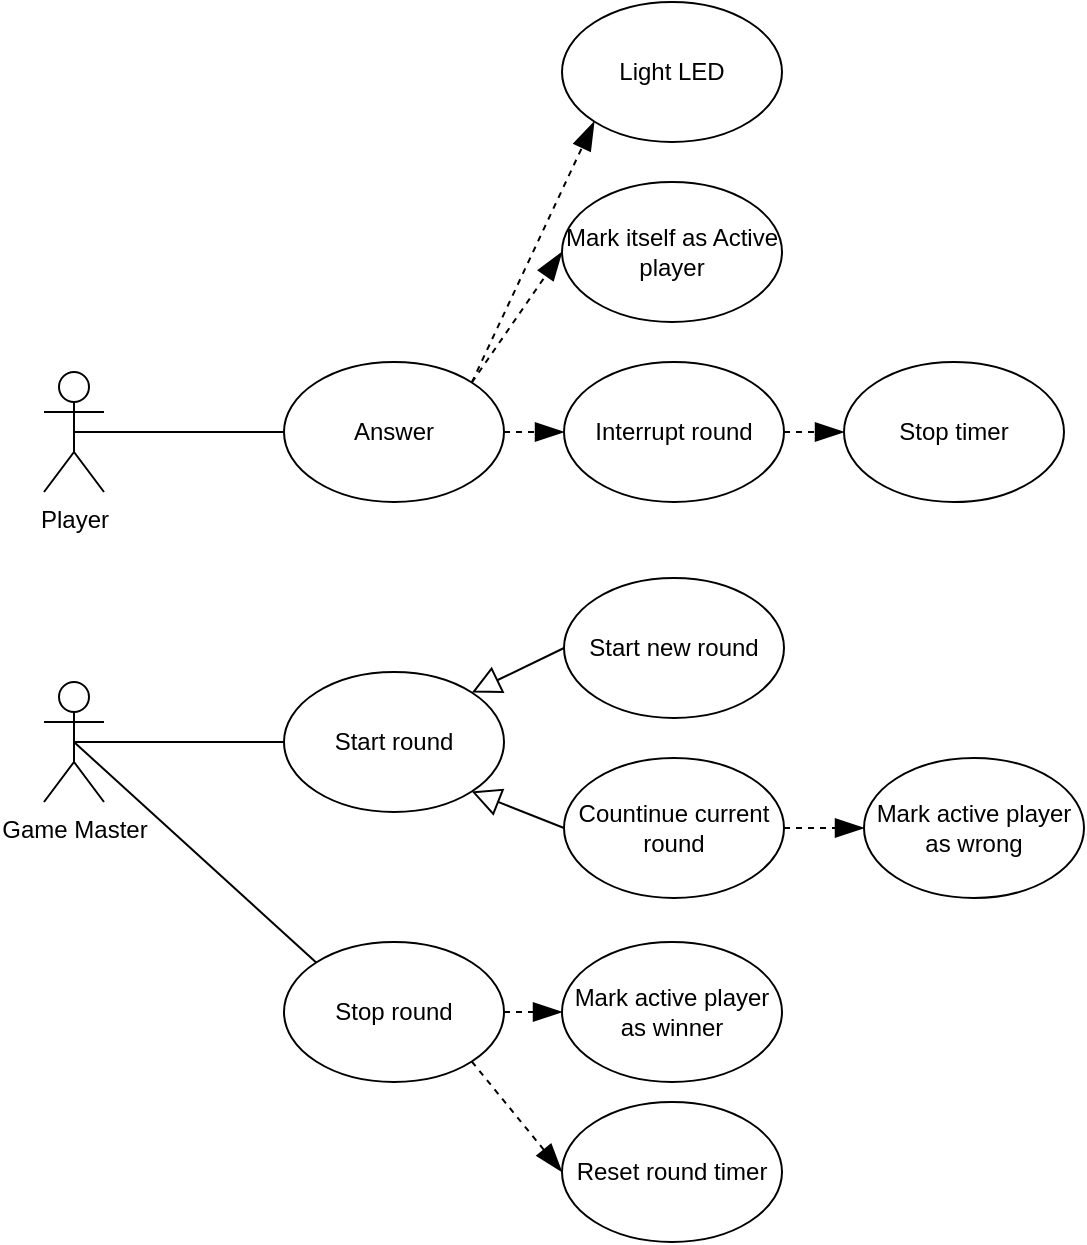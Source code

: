 <mxfile version="20.3.0" type="github">
  <diagram id="WVuRQNr7qE9jF-bXGkVP" name="Страница 1">
    <mxGraphModel dx="565" dy="1596" grid="1" gridSize="10" guides="1" tooltips="1" connect="1" arrows="1" fold="1" page="1" pageScale="1" pageWidth="827" pageHeight="1169" math="0" shadow="0">
      <root>
        <mxCell id="0" />
        <mxCell id="1" parent="0" />
        <mxCell id="Flpj3XYx_8FONYMf4IsH-1" value="Game Master" style="shape=umlActor;verticalLabelPosition=bottom;verticalAlign=top;html=1;outlineConnect=0;" vertex="1" parent="1">
          <mxGeometry x="120" y="270" width="30" height="60" as="geometry" />
        </mxCell>
        <mxCell id="Flpj3XYx_8FONYMf4IsH-2" value="Player" style="shape=umlActor;verticalLabelPosition=bottom;verticalAlign=top;html=1;outlineConnect=0;" vertex="1" parent="1">
          <mxGeometry x="120" y="115" width="30" height="60" as="geometry" />
        </mxCell>
        <mxCell id="Flpj3XYx_8FONYMf4IsH-3" value="Start round" style="ellipse;whiteSpace=wrap;html=1;" vertex="1" parent="1">
          <mxGeometry x="240" y="265" width="110" height="70" as="geometry" />
        </mxCell>
        <mxCell id="Flpj3XYx_8FONYMf4IsH-4" value="Start new round" style="ellipse;whiteSpace=wrap;html=1;" vertex="1" parent="1">
          <mxGeometry x="380" y="218" width="110" height="70" as="geometry" />
        </mxCell>
        <mxCell id="Flpj3XYx_8FONYMf4IsH-5" value="Countinue current round" style="ellipse;whiteSpace=wrap;html=1;" vertex="1" parent="1">
          <mxGeometry x="380" y="308" width="110" height="70" as="geometry" />
        </mxCell>
        <mxCell id="Flpj3XYx_8FONYMf4IsH-6" value="Stop round" style="ellipse;whiteSpace=wrap;html=1;" vertex="1" parent="1">
          <mxGeometry x="240" y="400" width="110" height="70" as="geometry" />
        </mxCell>
        <mxCell id="Flpj3XYx_8FONYMf4IsH-7" value="Mark active player as wrong" style="ellipse;whiteSpace=wrap;html=1;" vertex="1" parent="1">
          <mxGeometry x="530" y="308" width="110" height="70" as="geometry" />
        </mxCell>
        <mxCell id="Flpj3XYx_8FONYMf4IsH-8" value="Mark active player as winner" style="ellipse;whiteSpace=wrap;html=1;" vertex="1" parent="1">
          <mxGeometry x="379" y="400" width="110" height="70" as="geometry" />
        </mxCell>
        <mxCell id="Flpj3XYx_8FONYMf4IsH-9" value="Interrupt round" style="ellipse;whiteSpace=wrap;html=1;" vertex="1" parent="1">
          <mxGeometry x="380" y="110" width="110" height="70" as="geometry" />
        </mxCell>
        <mxCell id="Flpj3XYx_8FONYMf4IsH-10" value="Mark itself as Active player" style="ellipse;whiteSpace=wrap;html=1;" vertex="1" parent="1">
          <mxGeometry x="379" y="20" width="110" height="70" as="geometry" />
        </mxCell>
        <mxCell id="Flpj3XYx_8FONYMf4IsH-12" value="" style="endArrow=block;endFill=0;endSize=12;html=1;rounded=0;startArrow=none;startFill=0;exitX=0;exitY=0.5;exitDx=0;exitDy=0;entryX=1;entryY=0;entryDx=0;entryDy=0;" edge="1" parent="1" source="Flpj3XYx_8FONYMf4IsH-4" target="Flpj3XYx_8FONYMf4IsH-3">
          <mxGeometry width="160" relative="1" as="geometry">
            <mxPoint x="250" y="330" as="sourcePoint" />
            <mxPoint x="410" y="330" as="targetPoint" />
          </mxGeometry>
        </mxCell>
        <mxCell id="Flpj3XYx_8FONYMf4IsH-13" value="" style="endArrow=block;endFill=0;endSize=12;html=1;rounded=0;startArrow=none;startFill=0;exitX=0;exitY=0.5;exitDx=0;exitDy=0;entryX=1;entryY=1;entryDx=0;entryDy=0;" edge="1" parent="1" source="Flpj3XYx_8FONYMf4IsH-5" target="Flpj3XYx_8FONYMf4IsH-3">
          <mxGeometry width="160" relative="1" as="geometry">
            <mxPoint x="390.0" y="263" as="sourcePoint" />
            <mxPoint x="343.984" y="285.31" as="targetPoint" />
          </mxGeometry>
        </mxCell>
        <mxCell id="Flpj3XYx_8FONYMf4IsH-15" value="" style="endArrow=blockThin;endFill=1;endSize=12;html=1;rounded=0;dashed=1;exitX=1;exitY=0.5;exitDx=0;exitDy=0;entryX=0;entryY=0.5;entryDx=0;entryDy=0;" edge="1" parent="1" source="Flpj3XYx_8FONYMf4IsH-5" target="Flpj3XYx_8FONYMf4IsH-7">
          <mxGeometry width="160" relative="1" as="geometry">
            <mxPoint x="330" y="390" as="sourcePoint" />
            <mxPoint x="490" y="390" as="targetPoint" />
          </mxGeometry>
        </mxCell>
        <mxCell id="Flpj3XYx_8FONYMf4IsH-16" value="" style="endArrow=blockThin;endFill=1;endSize=12;html=1;rounded=0;dashed=1;exitX=1;exitY=0.5;exitDx=0;exitDy=0;entryX=0;entryY=0.5;entryDx=0;entryDy=0;" edge="1" parent="1" source="Flpj3XYx_8FONYMf4IsH-6" target="Flpj3XYx_8FONYMf4IsH-8">
          <mxGeometry width="160" relative="1" as="geometry">
            <mxPoint x="370" y="343" as="sourcePoint" />
            <mxPoint x="410" y="343" as="targetPoint" />
          </mxGeometry>
        </mxCell>
        <mxCell id="Flpj3XYx_8FONYMf4IsH-17" value="Reset round timer" style="ellipse;whiteSpace=wrap;html=1;" vertex="1" parent="1">
          <mxGeometry x="379" y="480" width="110" height="70" as="geometry" />
        </mxCell>
        <mxCell id="Flpj3XYx_8FONYMf4IsH-18" value="" style="endArrow=blockThin;endFill=1;endSize=12;html=1;rounded=0;dashed=1;exitX=1;exitY=1;exitDx=0;exitDy=0;entryX=0;entryY=0.5;entryDx=0;entryDy=0;" edge="1" parent="1" source="Flpj3XYx_8FONYMf4IsH-6" target="Flpj3XYx_8FONYMf4IsH-17">
          <mxGeometry width="160" relative="1" as="geometry">
            <mxPoint x="360" y="445" as="sourcePoint" />
            <mxPoint x="400.0" y="445" as="targetPoint" />
          </mxGeometry>
        </mxCell>
        <mxCell id="Flpj3XYx_8FONYMf4IsH-21" value="" style="endArrow=none;startArrow=none;endFill=0;startFill=0;endSize=8;startSize=10;html=1;rounded=0;entryX=0;entryY=0.5;entryDx=0;entryDy=0;exitX=0.5;exitY=0.5;exitDx=0;exitDy=0;exitPerimeter=0;" edge="1" parent="1" source="Flpj3XYx_8FONYMf4IsH-1" target="Flpj3XYx_8FONYMf4IsH-3">
          <mxGeometry width="160" relative="1" as="geometry">
            <mxPoint x="130" y="350" as="sourcePoint" />
            <mxPoint x="290" y="350" as="targetPoint" />
          </mxGeometry>
        </mxCell>
        <mxCell id="Flpj3XYx_8FONYMf4IsH-22" value="" style="endArrow=none;startArrow=none;endFill=0;startFill=0;endSize=8;startSize=10;html=1;rounded=0;entryX=0;entryY=0;entryDx=0;entryDy=0;exitX=0.5;exitY=0.5;exitDx=0;exitDy=0;exitPerimeter=0;" edge="1" parent="1" source="Flpj3XYx_8FONYMf4IsH-1" target="Flpj3XYx_8FONYMf4IsH-6">
          <mxGeometry width="160" relative="1" as="geometry">
            <mxPoint x="145" y="310" as="sourcePoint" />
            <mxPoint x="250" y="310" as="targetPoint" />
          </mxGeometry>
        </mxCell>
        <mxCell id="Flpj3XYx_8FONYMf4IsH-23" value="Answer" style="ellipse;whiteSpace=wrap;html=1;" vertex="1" parent="1">
          <mxGeometry x="240" y="110" width="110" height="70" as="geometry" />
        </mxCell>
        <mxCell id="Flpj3XYx_8FONYMf4IsH-24" value="" style="endArrow=blockThin;endFill=1;endSize=12;html=1;rounded=0;dashed=1;exitX=1;exitY=0.5;exitDx=0;exitDy=0;entryX=0;entryY=0.5;entryDx=0;entryDy=0;" edge="1" parent="1" source="Flpj3XYx_8FONYMf4IsH-23" target="Flpj3XYx_8FONYMf4IsH-9">
          <mxGeometry width="160" relative="1" as="geometry">
            <mxPoint x="500" y="353" as="sourcePoint" />
            <mxPoint x="540" y="353" as="targetPoint" />
          </mxGeometry>
        </mxCell>
        <mxCell id="Flpj3XYx_8FONYMf4IsH-25" value="" style="endArrow=blockThin;endFill=1;endSize=12;html=1;rounded=0;dashed=1;exitX=1;exitY=0;exitDx=0;exitDy=0;entryX=0;entryY=0.5;entryDx=0;entryDy=0;" edge="1" parent="1" source="Flpj3XYx_8FONYMf4IsH-23" target="Flpj3XYx_8FONYMf4IsH-10">
          <mxGeometry width="160" relative="1" as="geometry">
            <mxPoint x="360" y="155" as="sourcePoint" />
            <mxPoint x="390.0" y="155" as="targetPoint" />
          </mxGeometry>
        </mxCell>
        <mxCell id="Flpj3XYx_8FONYMf4IsH-26" value="Stop timer" style="ellipse;whiteSpace=wrap;html=1;" vertex="1" parent="1">
          <mxGeometry x="520" y="110" width="110" height="70" as="geometry" />
        </mxCell>
        <mxCell id="Flpj3XYx_8FONYMf4IsH-27" value="" style="endArrow=blockThin;endFill=1;endSize=12;html=1;rounded=0;dashed=1;exitX=1;exitY=0.5;exitDx=0;exitDy=0;entryX=0;entryY=0.5;entryDx=0;entryDy=0;" edge="1" parent="1" source="Flpj3XYx_8FONYMf4IsH-9" target="Flpj3XYx_8FONYMf4IsH-26">
          <mxGeometry width="160" relative="1" as="geometry">
            <mxPoint x="360" y="155" as="sourcePoint" />
            <mxPoint x="390.0" y="155" as="targetPoint" />
          </mxGeometry>
        </mxCell>
        <mxCell id="Flpj3XYx_8FONYMf4IsH-28" value="Light LED" style="ellipse;whiteSpace=wrap;html=1;" vertex="1" parent="1">
          <mxGeometry x="379" y="-70" width="110" height="70" as="geometry" />
        </mxCell>
        <mxCell id="Flpj3XYx_8FONYMf4IsH-29" value="" style="endArrow=blockThin;endFill=1;endSize=12;html=1;rounded=0;dashed=1;exitX=1;exitY=0;exitDx=0;exitDy=0;entryX=0;entryY=1;entryDx=0;entryDy=0;" edge="1" parent="1" source="Flpj3XYx_8FONYMf4IsH-23" target="Flpj3XYx_8FONYMf4IsH-28">
          <mxGeometry width="160" relative="1" as="geometry">
            <mxPoint x="500" y="155" as="sourcePoint" />
            <mxPoint x="530" y="155" as="targetPoint" />
          </mxGeometry>
        </mxCell>
        <mxCell id="Flpj3XYx_8FONYMf4IsH-30" value="" style="endArrow=none;startArrow=none;endFill=0;startFill=0;endSize=8;startSize=10;html=1;rounded=0;entryX=0;entryY=0.5;entryDx=0;entryDy=0;exitX=0.5;exitY=0.5;exitDx=0;exitDy=0;exitPerimeter=0;" edge="1" parent="1" source="Flpj3XYx_8FONYMf4IsH-2" target="Flpj3XYx_8FONYMf4IsH-23">
          <mxGeometry width="160" relative="1" as="geometry">
            <mxPoint x="145" y="310.0" as="sourcePoint" />
            <mxPoint x="250" y="310.0" as="targetPoint" />
          </mxGeometry>
        </mxCell>
      </root>
    </mxGraphModel>
  </diagram>
</mxfile>
